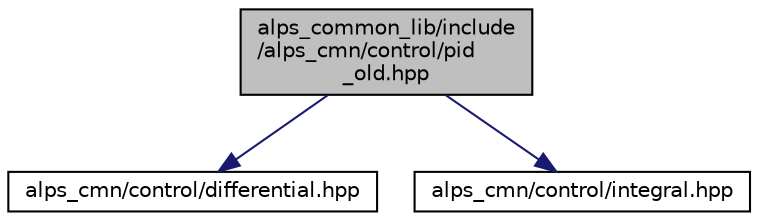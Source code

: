 digraph "alps_common_lib/include/alps_cmn/control/pid_old.hpp"
{
 // LATEX_PDF_SIZE
  edge [fontname="Helvetica",fontsize="10",labelfontname="Helvetica",labelfontsize="10"];
  node [fontname="Helvetica",fontsize="10",shape=record];
  Node1 [label="alps_common_lib/include\l/alps_cmn/control/pid\l_old.hpp",height=0.2,width=0.4,color="black", fillcolor="grey75", style="filled", fontcolor="black",tooltip=" "];
  Node1 -> Node2 [color="midnightblue",fontsize="10",style="solid",fontname="Helvetica"];
  Node2 [label="alps_cmn/control/differential.hpp",height=0.2,width=0.4,color="black", fillcolor="white", style="filled",URL="$differential_8hpp.html",tooltip=" "];
  Node1 -> Node3 [color="midnightblue",fontsize="10",style="solid",fontname="Helvetica"];
  Node3 [label="alps_cmn/control/integral.hpp",height=0.2,width=0.4,color="black", fillcolor="white", style="filled",URL="$integral_8hpp.html",tooltip=" "];
}
